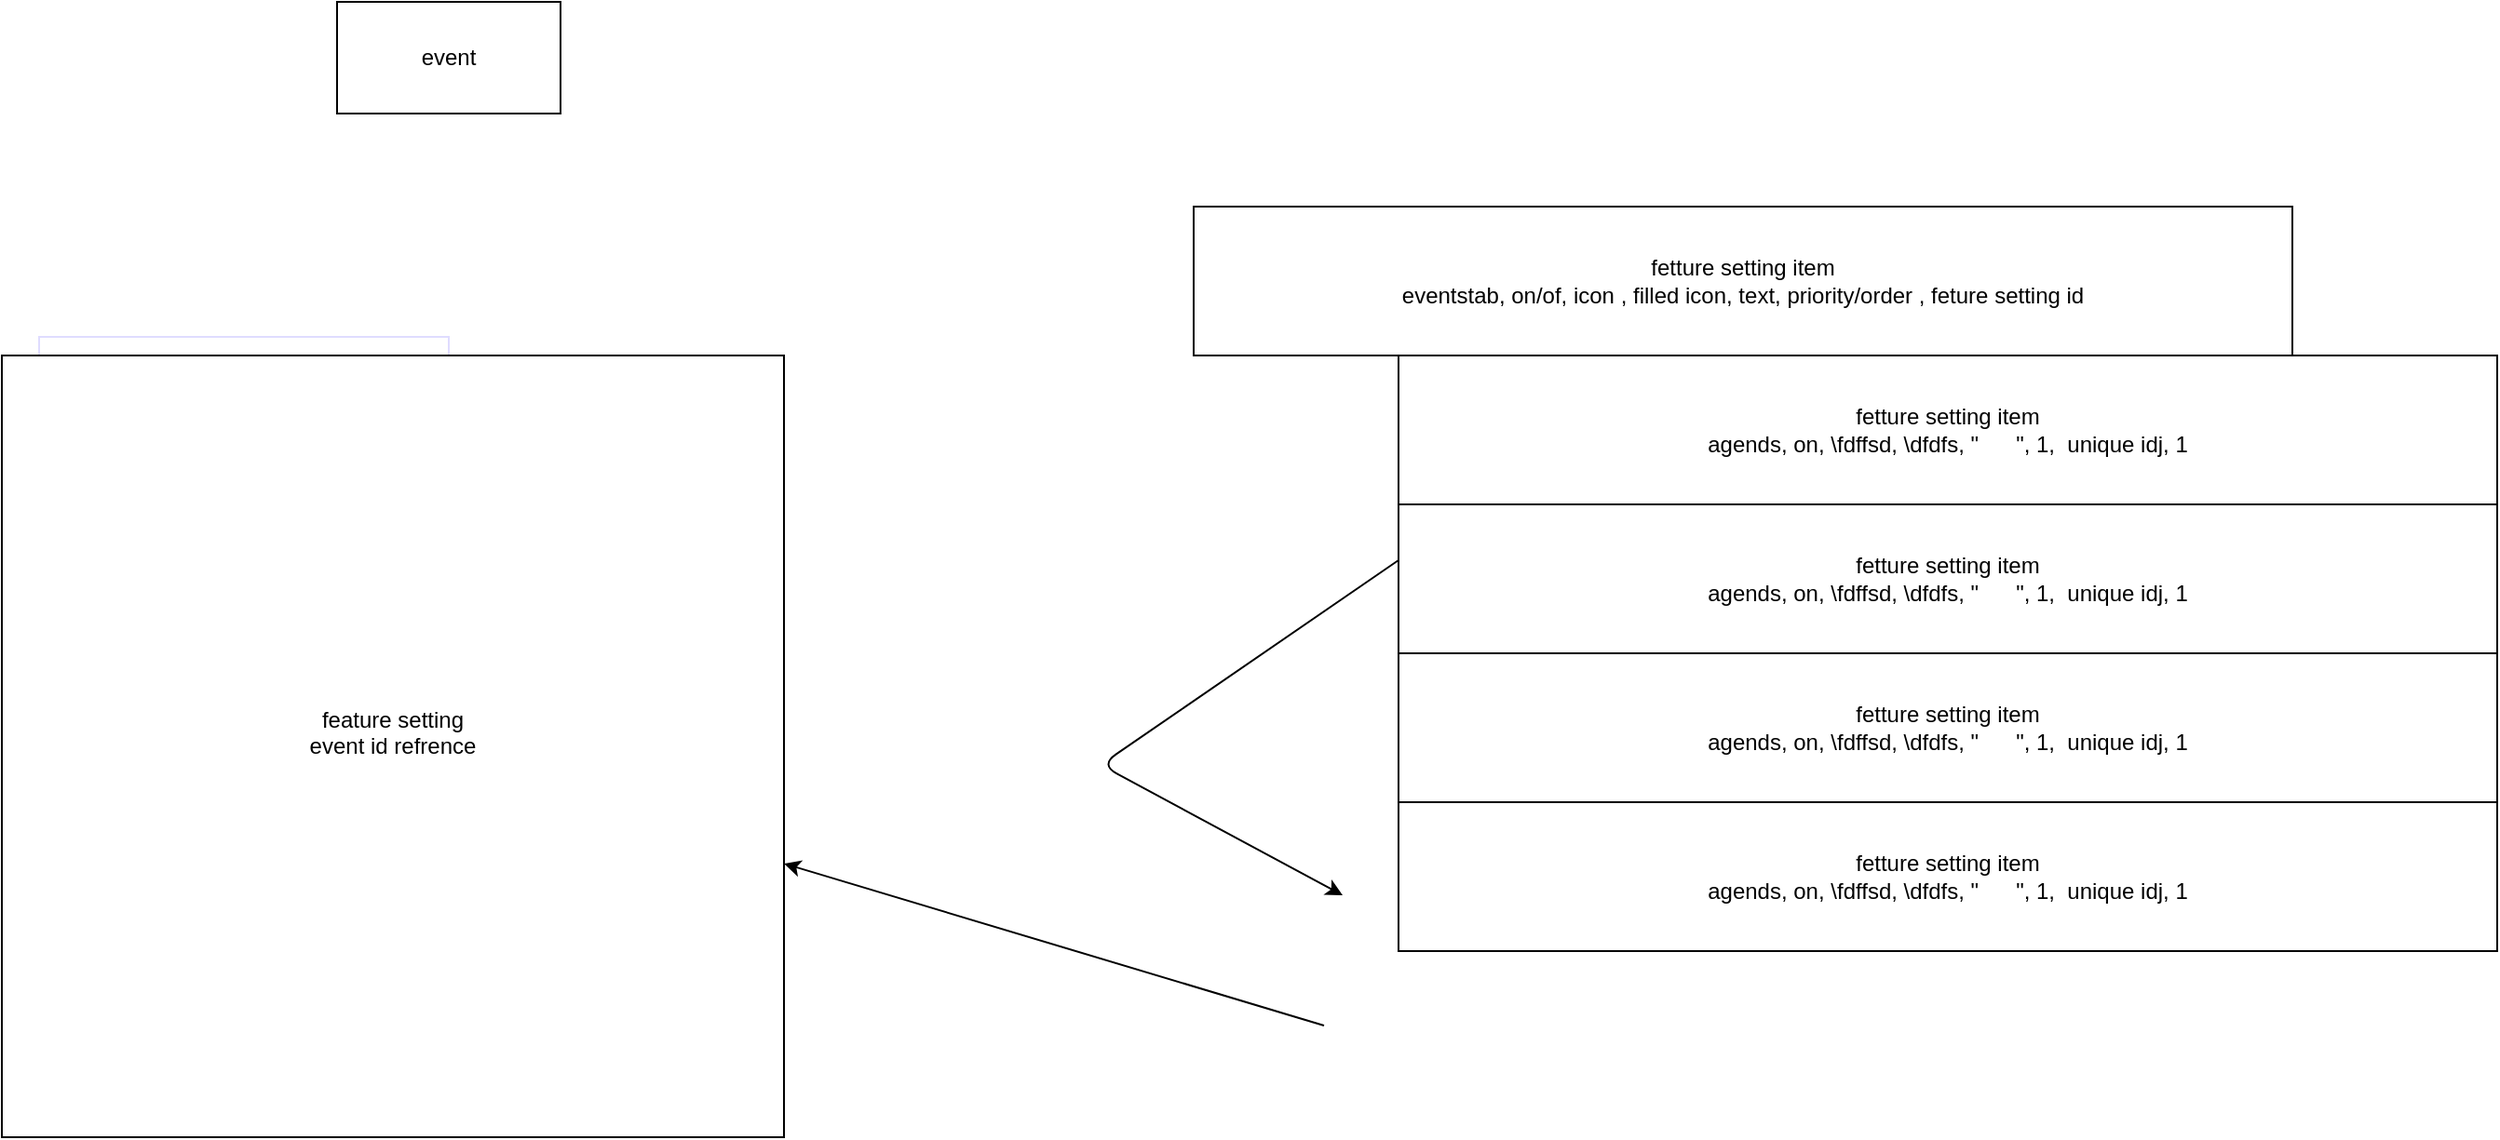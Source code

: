 <mxfile>
    <diagram id="1v3vZq1b-z450BeylWHX" name="Page-1">
        <mxGraphModel dx="705" dy="1536" grid="1" gridSize="10" guides="1" tooltips="1" connect="1" arrows="1" fold="1" page="1" pageScale="1" pageWidth="850" pageHeight="1100" math="0" shadow="0">
            <root>
                <mxCell id="0"/>
                <mxCell id="1" parent="0"/>
                <mxCell id="2" value="" style="rounded=0;whiteSpace=wrap;html=1;strokeColor=#DFDCFF;" parent="1" vertex="1">
                    <mxGeometry x="90" y="70" width="220" height="130" as="geometry"/>
                </mxCell>
                <mxCell id="3" value="event" style="rounded=0;whiteSpace=wrap;html=1;" parent="1" vertex="1">
                    <mxGeometry x="250" y="-110" width="120" height="60" as="geometry"/>
                </mxCell>
                <mxCell id="4" value="feature setting&lt;div&gt;event id refrence&lt;/div&gt;&lt;div&gt;&lt;br&gt;&lt;/div&gt;" style="whiteSpace=wrap;html=1;aspect=fixed;" parent="1" vertex="1">
                    <mxGeometry x="70" y="80" width="420" height="420" as="geometry"/>
                </mxCell>
                <mxCell id="5" value="fetture setting item&lt;div&gt;eventstab, on/of, icon , filled icon, text, priority/order , feture setting id&lt;/div&gt;" style="rounded=0;whiteSpace=wrap;html=1;" parent="1" vertex="1">
                    <mxGeometry x="710" width="590" height="80" as="geometry"/>
                </mxCell>
                <mxCell id="6" value="fetture setting item&lt;div&gt;agends, on, \fdffsd, \dfdfs, &quot;&amp;nbsp; &amp;nbsp; &amp;nbsp; &quot;, 1,&amp;nbsp; unique idj, 1&lt;/div&gt;" style="rounded=0;whiteSpace=wrap;html=1;" parent="1" vertex="1">
                    <mxGeometry x="820" y="80" width="590" height="80" as="geometry"/>
                </mxCell>
                <mxCell id="7" value="fetture setting item&lt;div&gt;agends, on, \fdffsd, \dfdfs, &quot;&amp;nbsp; &amp;nbsp; &amp;nbsp; &quot;, 1,&amp;nbsp; unique idj, 1&lt;/div&gt;" style="rounded=0;whiteSpace=wrap;html=1;" parent="1" vertex="1">
                    <mxGeometry x="820" y="160" width="590" height="80" as="geometry"/>
                </mxCell>
                <mxCell id="8" value="fetture setting item&lt;div&gt;agends, on, \fdffsd, \dfdfs, &quot;&amp;nbsp; &amp;nbsp; &amp;nbsp; &quot;, 1,&amp;nbsp; unique idj, 1&lt;/div&gt;" style="rounded=0;whiteSpace=wrap;html=1;" parent="1" vertex="1">
                    <mxGeometry x="820" y="240" width="590" height="80" as="geometry"/>
                </mxCell>
                <mxCell id="9" value="fetture setting item&lt;div&gt;agends, on, \fdffsd, \dfdfs, &quot;&amp;nbsp; &amp;nbsp; &amp;nbsp; &quot;, 1,&amp;nbsp; unique idj, 1&lt;/div&gt;" style="rounded=0;whiteSpace=wrap;html=1;" parent="1" vertex="1">
                    <mxGeometry x="820" y="320" width="590" height="80" as="geometry"/>
                </mxCell>
                <mxCell id="11" value="" style="endArrow=classic;html=1;" parent="1" target="4" edge="1">
                    <mxGeometry width="50" height="50" relative="1" as="geometry">
                        <mxPoint x="780" y="440" as="sourcePoint"/>
                        <mxPoint x="790" y="370" as="targetPoint"/>
                    </mxGeometry>
                </mxCell>
                <mxCell id="12" value="" style="endArrow=classic;html=1;exitX=0;exitY=0.375;exitDx=0;exitDy=0;exitPerimeter=0;" parent="1" source="7" edge="1">
                    <mxGeometry width="50" height="50" relative="1" as="geometry">
                        <mxPoint x="740" y="420" as="sourcePoint"/>
                        <mxPoint x="790" y="370" as="targetPoint"/>
                        <Array as="points">
                            <mxPoint x="660" y="300"/>
                        </Array>
                    </mxGeometry>
                </mxCell>
            </root>
        </mxGraphModel>
    </diagram>
</mxfile>